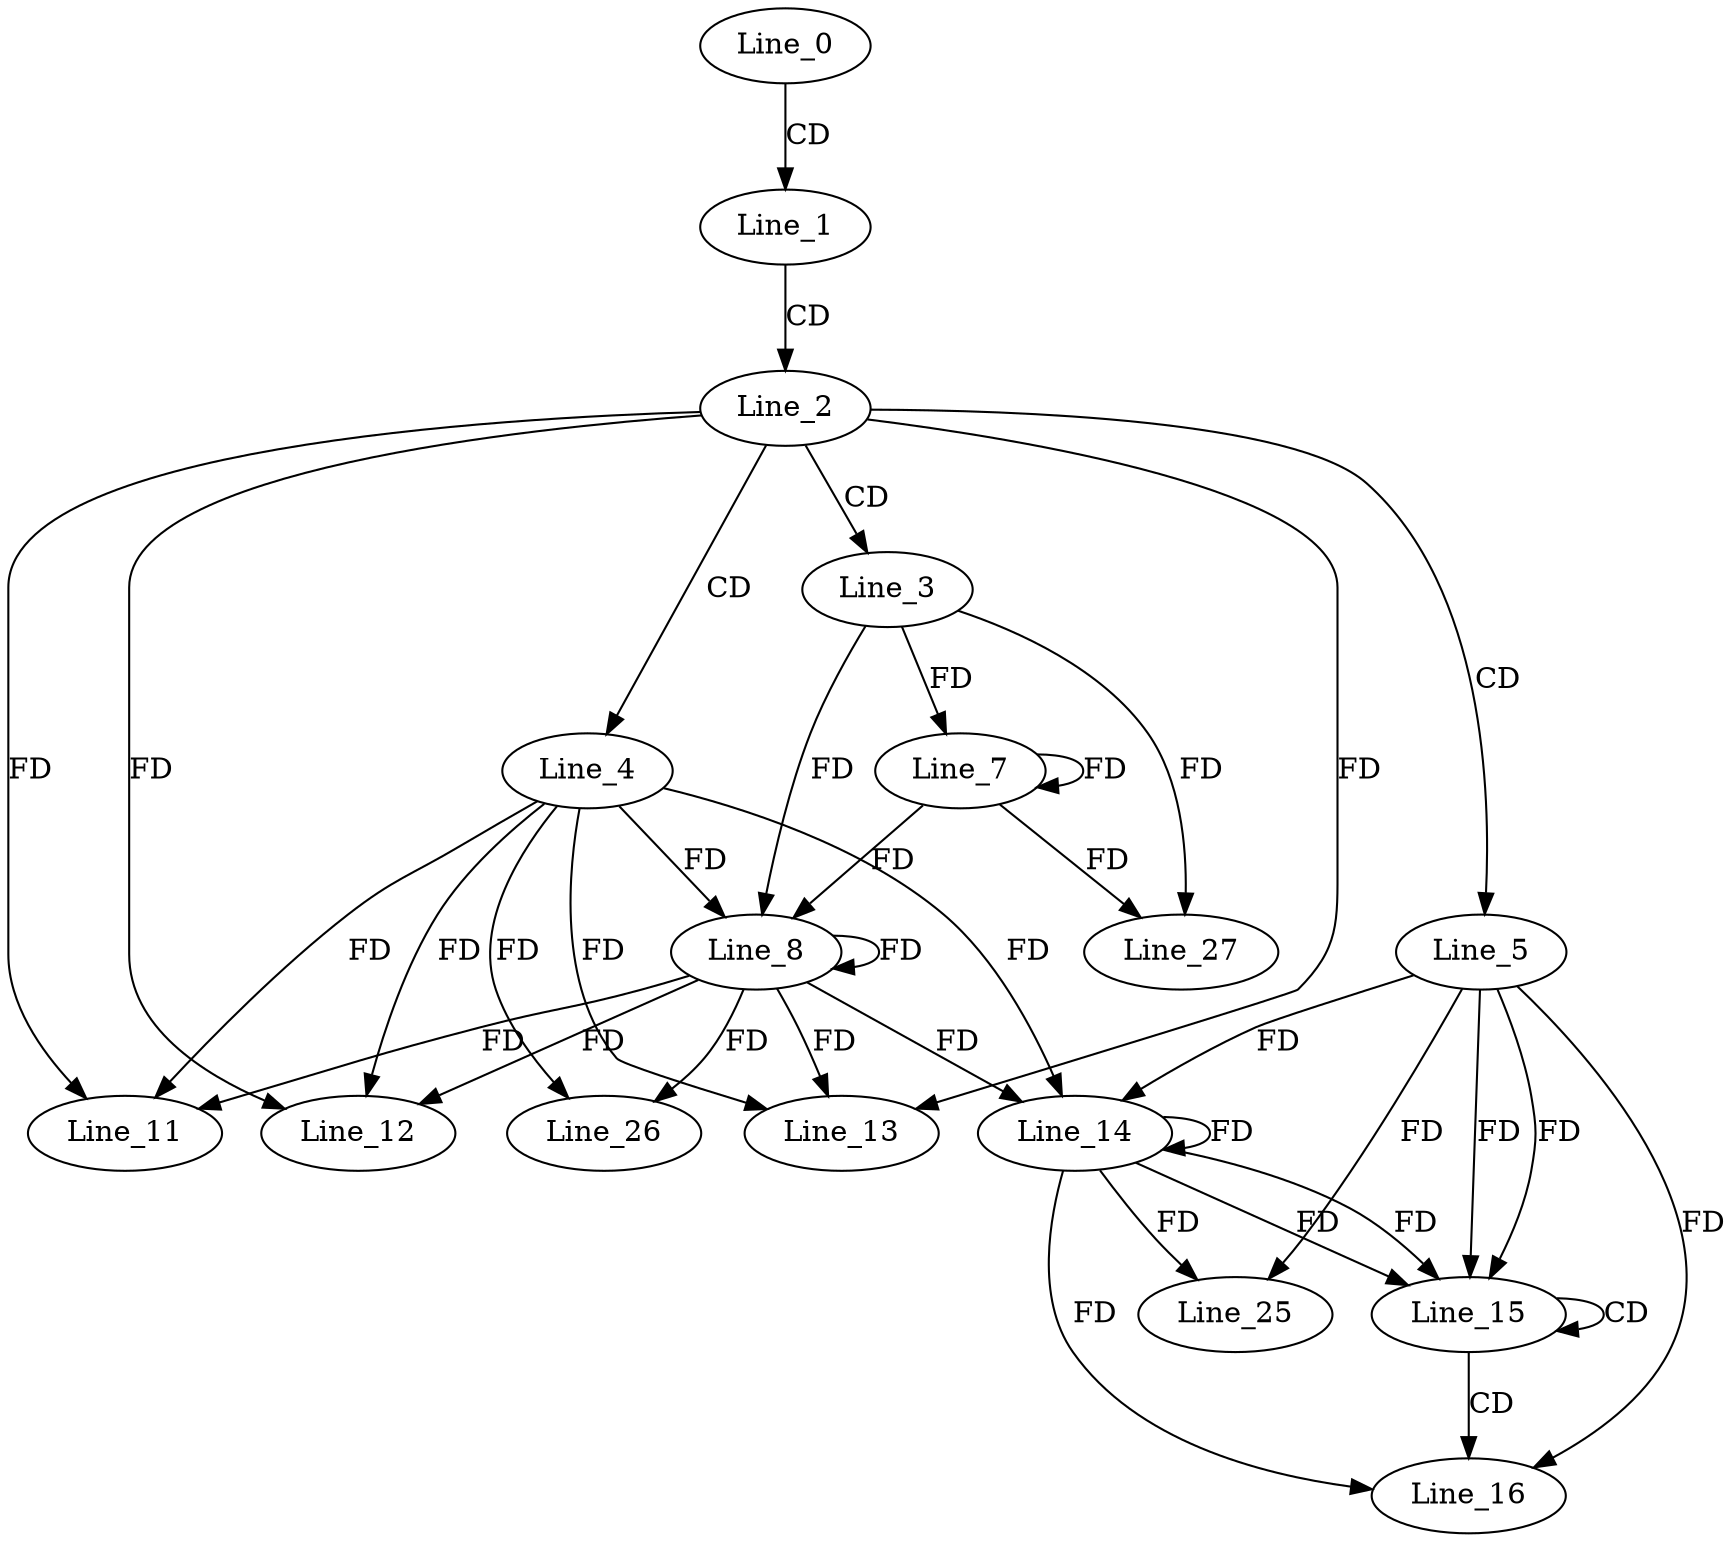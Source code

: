 digraph G {
  Line_0;
  Line_1;
  Line_2;
  Line_3;
  Line_4;
  Line_5;
  Line_7;
  Line_7;
  Line_8;
  Line_8;
  Line_11;
  Line_11;
  Line_12;
  Line_12;
  Line_13;
  Line_13;
  Line_14;
  Line_14;
  Line_15;
  Line_15;
  Line_16;
  Line_16;
  Line_16;
  Line_16;
  Line_25;
  Line_26;
  Line_27;
  Line_0 -> Line_1 [ label="CD" ];
  Line_1 -> Line_2 [ label="CD" ];
  Line_2 -> Line_3 [ label="CD" ];
  Line_2 -> Line_4 [ label="CD" ];
  Line_2 -> Line_5 [ label="CD" ];
  Line_3 -> Line_7 [ label="FD" ];
  Line_7 -> Line_7 [ label="FD" ];
  Line_4 -> Line_8 [ label="FD" ];
  Line_8 -> Line_8 [ label="FD" ];
  Line_3 -> Line_8 [ label="FD" ];
  Line_7 -> Line_8 [ label="FD" ];
  Line_4 -> Line_11 [ label="FD" ];
  Line_8 -> Line_11 [ label="FD" ];
  Line_2 -> Line_11 [ label="FD" ];
  Line_4 -> Line_12 [ label="FD" ];
  Line_8 -> Line_12 [ label="FD" ];
  Line_2 -> Line_12 [ label="FD" ];
  Line_4 -> Line_13 [ label="FD" ];
  Line_8 -> Line_13 [ label="FD" ];
  Line_2 -> Line_13 [ label="FD" ];
  Line_5 -> Line_14 [ label="FD" ];
  Line_14 -> Line_14 [ label="FD" ];
  Line_4 -> Line_14 [ label="FD" ];
  Line_8 -> Line_14 [ label="FD" ];
  Line_5 -> Line_15 [ label="FD" ];
  Line_14 -> Line_15 [ label="FD" ];
  Line_15 -> Line_15 [ label="CD" ];
  Line_5 -> Line_15 [ label="FD" ];
  Line_14 -> Line_15 [ label="FD" ];
  Line_15 -> Line_16 [ label="CD" ];
  Line_5 -> Line_16 [ label="FD" ];
  Line_14 -> Line_16 [ label="FD" ];
  Line_5 -> Line_25 [ label="FD" ];
  Line_14 -> Line_25 [ label="FD" ];
  Line_4 -> Line_26 [ label="FD" ];
  Line_8 -> Line_26 [ label="FD" ];
  Line_3 -> Line_27 [ label="FD" ];
  Line_7 -> Line_27 [ label="FD" ];
}
